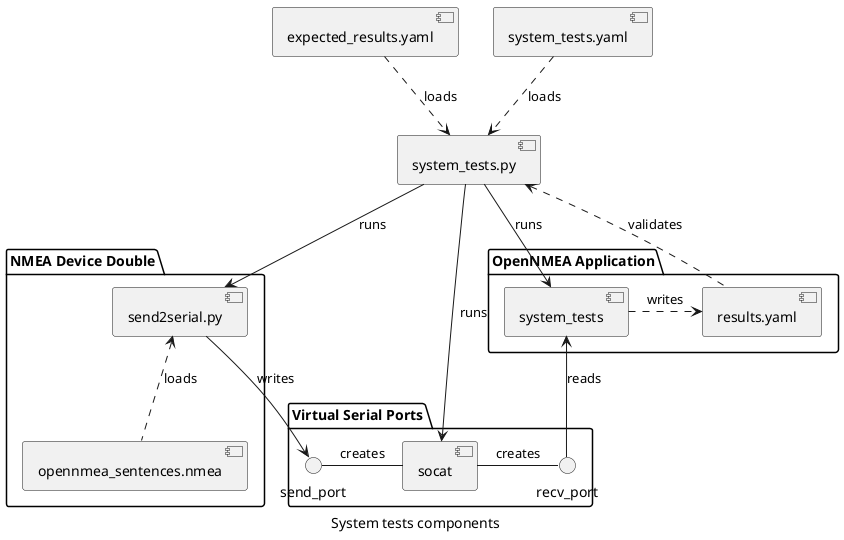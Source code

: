 @startuml

caption System tests components

[system_tests.py] <.up. [system_tests.yaml] : loads
[system_tests.py] <.up. [expected_results.yaml] : loads

package "NMEA Device Double" as nmea_device {
    [send2serial.py] <.. [opennmea_sentences.nmea] : loads
}

package "Virtual Serial Ports" as virtual_ports {
    send_port - [socat] : creates
    [socat] - recv_port : creates
}

package "OpenNMEA Application" as opennmea_app {
    [system_tests] .> [results.yaml] : writes
}

[send2serial.py] -down-> send_port : writes
recv_port -up-> [system_tests] : reads

[system_tests.py] --> [send2serial.py] : runs
[system_tests.py] --> [socat] : runs
[system_tests.py] --> [system_tests] : runs

[system_tests.py] <.. [results.yaml] : validates

@enduml
